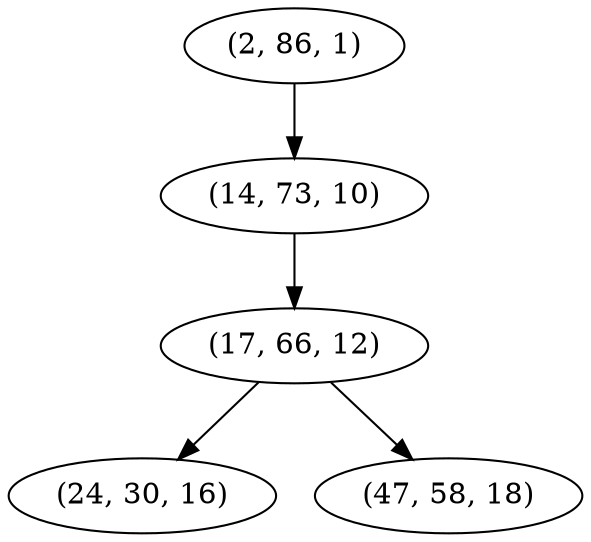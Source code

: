 digraph tree {
    "(2, 86, 1)";
    "(14, 73, 10)";
    "(17, 66, 12)";
    "(24, 30, 16)";
    "(47, 58, 18)";
    "(2, 86, 1)" -> "(14, 73, 10)";
    "(14, 73, 10)" -> "(17, 66, 12)";
    "(17, 66, 12)" -> "(24, 30, 16)";
    "(17, 66, 12)" -> "(47, 58, 18)";
}
